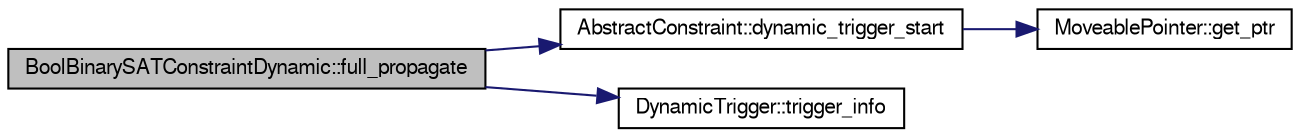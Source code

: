 digraph G
{
  edge [fontname="FreeSans",fontsize="10",labelfontname="FreeSans",labelfontsize="10"];
  node [fontname="FreeSans",fontsize="10",shape=record];
  rankdir=LR;
  Node1 [label="BoolBinarySATConstraintDynamic::full_propagate",height=0.2,width=0.4,color="black", fillcolor="grey75", style="filled" fontcolor="black"];
  Node1 -> Node2 [color="midnightblue",fontsize="10",style="solid",fontname="FreeSans"];
  Node2 [label="AbstractConstraint::dynamic_trigger_start",height=0.2,width=0.4,color="black", fillcolor="white", style="filled",URL="$class_abstract_constraint.html#471743522a004357a9c4501a1a45b112",tooltip="Returns a point to the first dynamic trigger of the constraint."];
  Node2 -> Node3 [color="midnightblue",fontsize="10",style="solid",fontname="FreeSans"];
  Node3 [label="MoveablePointer::get_ptr",height=0.2,width=0.4,color="black", fillcolor="white", style="filled",URL="$class_moveable_pointer.html#22fe71f26133d84eb56c05e900d76c12",tooltip="Returns the pointer."];
  Node1 -> Node4 [color="midnightblue",fontsize="10",style="solid",fontname="FreeSans"];
  Node4 [label="DynamicTrigger::trigger_info",height=0.2,width=0.4,color="black", fillcolor="white", style="filled",URL="$class_dynamic_trigger.html#6c18ec0496b3daf9eec1042b599eb9c1",tooltip="Wrapper function for _trigger_info."];
}
